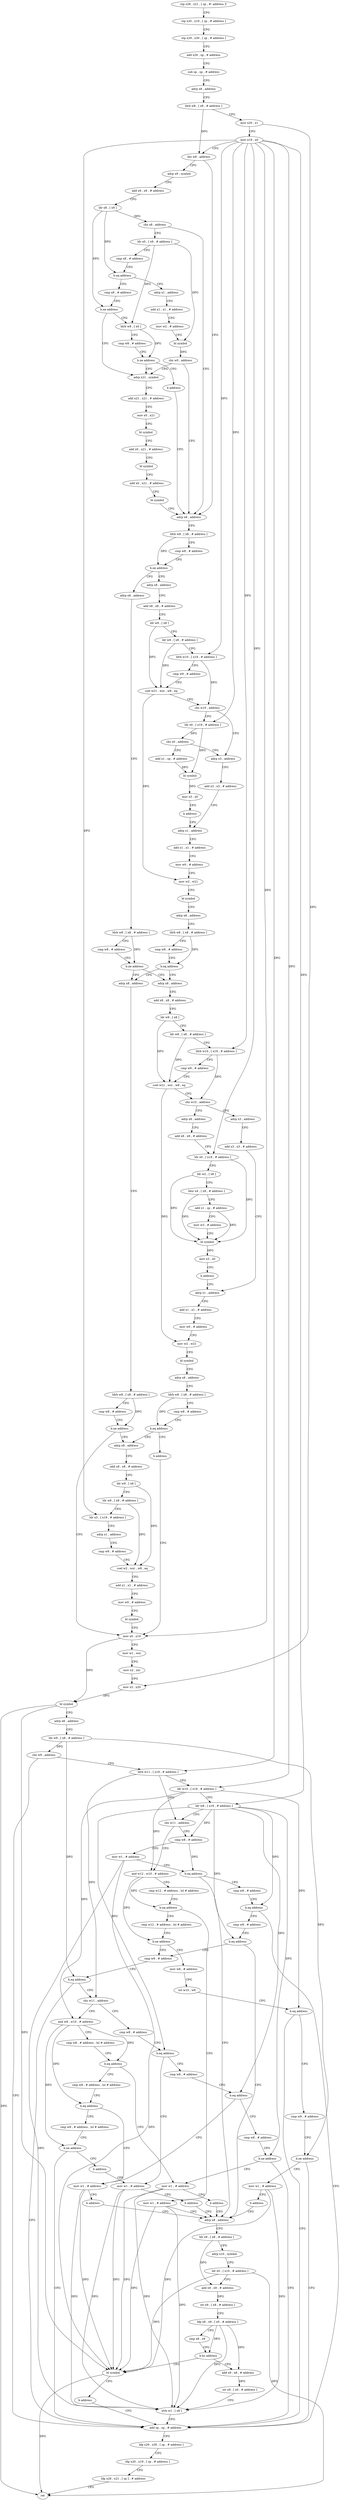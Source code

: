 digraph "func" {
"4244192" [label = "stp x28 , x21 , [ sp , #- address ]!" ]
"4244196" [label = "stp x20 , x19 , [ sp , # address ]" ]
"4244200" [label = "stp x29 , x30 , [ sp , # address ]" ]
"4244204" [label = "add x29 , sp , # address" ]
"4244208" [label = "sub sp , sp , # address" ]
"4244212" [label = "adrp x8 , address" ]
"4244216" [label = "ldrb w8 , [ x8 , # address ]" ]
"4244220" [label = "mov x20 , x1" ]
"4244224" [label = "mov x19 , x0" ]
"4244228" [label = "cbz w8 , address" ]
"4244336" [label = "adrp x8 , address" ]
"4244232" [label = "adrp x9 , symbol" ]
"4244340" [label = "ldrb w8 , [ x8 , # address ]" ]
"4244344" [label = "cmp w8 , # address" ]
"4244348" [label = "b.ne address" ]
"4244408" [label = "adrp x8 , address" ]
"4244352" [label = "adrp x8 , address" ]
"4244236" [label = "add x9 , x9 , # address" ]
"4244240" [label = "ldr x8 , [ x9 ]" ]
"4244244" [label = "cbz x8 , address" ]
"4244248" [label = "ldr x0 , [ x9 , # address ]" ]
"4244412" [label = "ldrb w8 , [ x8 , # address ]" ]
"4244416" [label = "cmp w8 , # address" ]
"4244420" [label = "b.ne address" ]
"4244540" [label = "adrp x8 , address" ]
"4244424" [label = "adrp x8 , address" ]
"4244356" [label = "add x8 , x8 , # address" ]
"4244360" [label = "ldr w9 , [ x8 ]" ]
"4244364" [label = "ldr w8 , [ x8 , # address ]" ]
"4244368" [label = "ldrb w10 , [ x19 , # address ]" ]
"4244372" [label = "cmp w9 , # address" ]
"4244376" [label = "csel w21 , wzr , w8 , eq" ]
"4244380" [label = "cbz w10 , address" ]
"4244496" [label = "adrp x3 , address" ]
"4244384" [label = "ldr x0 , [ x19 , # address ]" ]
"4244252" [label = "cmp x8 , # address" ]
"4244256" [label = "b.eq address" ]
"4244284" [label = "adrp x1 , address" ]
"4244260" [label = "cmp x8 , # address" ]
"4244544" [label = "ldrb w8 , [ x8 , # address ]" ]
"4244548" [label = "cmp w8 , # address" ]
"4244552" [label = "b.ne address" ]
"4244600" [label = "mov x0 , x19" ]
"4244556" [label = "adrp x8 , address" ]
"4244428" [label = "add x8 , x8 , # address" ]
"4244432" [label = "ldr w9 , [ x8 ]" ]
"4244436" [label = "ldr w8 , [ x8 , # address ]" ]
"4244440" [label = "ldrb w10 , [ x19 , # address ]" ]
"4244444" [label = "cmp w9 , # address" ]
"4244448" [label = "csel w21 , wzr , w8 , eq" ]
"4244452" [label = "cbz w10 , address" ]
"4244768" [label = "adrp x3 , address" ]
"4244456" [label = "adrp x8 , address" ]
"4244500" [label = "add x3 , x3 , # address" ]
"4244504" [label = "adrp x1 , address" ]
"4244388" [label = "cbz x0 , address" ]
"4244392" [label = "add x1 , sp , # address" ]
"4244288" [label = "add x1 , x1 , # address" ]
"4244292" [label = "mov w2 , # address" ]
"4244296" [label = "bl symbol" ]
"4244300" [label = "cbz w0 , address" ]
"4244304" [label = "adrp x21 , symbol" ]
"4244264" [label = "b.ne address" ]
"4244268" [label = "ldrb w8 , [ x0 ]" ]
"4244604" [label = "mov w1 , wzr" ]
"4244608" [label = "mov x2 , xzr" ]
"4244612" [label = "mov x3 , x20" ]
"4244616" [label = "bl symbol" ]
"4244620" [label = "adrp x8 , address" ]
"4244624" [label = "ldr w9 , [ x8 , # address ]" ]
"4244628" [label = "cbz w9 , address" ]
"4244868" [label = "add sp , sp , # address" ]
"4244632" [label = "ldrb w11 , [ x19 , # address ]" ]
"4244560" [label = "add x8 , x8 , # address" ]
"4244564" [label = "ldr w9 , [ x8 ]" ]
"4244568" [label = "ldr w8 , [ x8 , # address ]" ]
"4244572" [label = "ldr x3 , [ x19 , # address ]" ]
"4244576" [label = "adrp x1 , address" ]
"4244580" [label = "cmp w9 , # address" ]
"4244584" [label = "csel w2 , wzr , w8 , eq" ]
"4244588" [label = "add x1 , x1 , # address" ]
"4244592" [label = "mov w0 , # address" ]
"4244596" [label = "bl symbol" ]
"4244772" [label = "add x3 , x3 , # address" ]
"4244776" [label = "adrp x1 , address" ]
"4244460" [label = "add x8 , x8 , # address" ]
"4244464" [label = "ldr x0 , [ x19 , # address ]" ]
"4244468" [label = "ldr w2 , [ x8 ]" ]
"4244472" [label = "ldur x4 , [ x8 , # address ]" ]
"4244476" [label = "add x1 , sp , # address" ]
"4244480" [label = "mov w3 , # address" ]
"4244484" [label = "bl symbol" ]
"4244488" [label = "mov x3 , x0" ]
"4244492" [label = "b address" ]
"4244396" [label = "bl symbol" ]
"4244400" [label = "mov x3 , x0" ]
"4244404" [label = "b address" ]
"4244308" [label = "add x21 , x21 , # address" ]
"4244312" [label = "mov x0 , x21" ]
"4244316" [label = "bl symbol" ]
"4244320" [label = "add x0 , x21 , # address" ]
"4244324" [label = "bl symbol" ]
"4244328" [label = "add x0 , x21 , # address" ]
"4244332" [label = "bl symbol" ]
"4244272" [label = "cmp w8 , # address" ]
"4244276" [label = "b.ne address" ]
"4244280" [label = "b address" ]
"4244872" [label = "ldp x29 , x30 , [ sp , # address ]" ]
"4244876" [label = "ldp x20 , x19 , [ sp , # address ]" ]
"4244880" [label = "ldp x28 , x21 , [ sp ] , # address" ]
"4244884" [label = "ret" ]
"4244636" [label = "ldr w10 , [ x19 , # address ]" ]
"4244640" [label = "ldr w8 , [ x19 , # address ]" ]
"4244644" [label = "cbz w11 , address" ]
"4244696" [label = "cmp w8 , # address" ]
"4244648" [label = "and w12 , w10 , # address" ]
"4244812" [label = "b address" ]
"4244780" [label = "add x1 , x1 , # address" ]
"4244784" [label = "mov w0 , # address" ]
"4244788" [label = "mov w2 , w21" ]
"4244792" [label = "bl symbol" ]
"4244796" [label = "adrp x8 , address" ]
"4244800" [label = "ldrb w8 , [ x8 , # address ]" ]
"4244804" [label = "cmp w8 , # address" ]
"4244808" [label = "b.eq address" ]
"4244508" [label = "add x1 , x1 , # address" ]
"4244512" [label = "mov w0 , # address" ]
"4244516" [label = "mov w2 , w21" ]
"4244520" [label = "bl symbol" ]
"4244524" [label = "adrp x8 , address" ]
"4244528" [label = "ldrb w8 , [ x8 , # address ]" ]
"4244532" [label = "cmp w8 , # address" ]
"4244536" [label = "b.eq address" ]
"4244700" [label = "mov w1 , # address" ]
"4244704" [label = "b.eq address" ]
"4244820" [label = "adrp x8 , address" ]
"4244708" [label = "cmp w8 , # address" ]
"4244652" [label = "cmp w12 , # address , lsl # address" ]
"4244656" [label = "b.eq address" ]
"4244816" [label = "mov w1 , # address" ]
"4244660" [label = "cmp w12 , # address , lsl # address" ]
"4244824" [label = "ldr x9 , [ x8 , # address ]" ]
"4244828" [label = "adrp x10 , symbol" ]
"4244832" [label = "ldr x0 , [ x10 , # address ]" ]
"4244836" [label = "add x9 , x9 , # address" ]
"4244840" [label = "str x9 , [ x8 , # address ]" ]
"4244844" [label = "ldp x8 , x9 , [ x0 , # address ]" ]
"4244848" [label = "cmp x8 , x9" ]
"4244852" [label = "b.hs address" ]
"4244936" [label = "bl symbol" ]
"4244856" [label = "add x9 , x8 , # address" ]
"4244712" [label = "b.eq address" ]
"4244716" [label = "cmp w8 , # address" ]
"4244664" [label = "b.ne address" ]
"4244724" [label = "cmp w9 , # address" ]
"4244668" [label = "mov w8 , # address" ]
"4244940" [label = "b address" ]
"4244860" [label = "str x9 , [ x0 , # address ]" ]
"4244864" [label = "strb w1 , [ x8 ]" ]
"4244720" [label = "b.eq address" ]
"4244728" [label = "b.eq address" ]
"4244732" [label = "cbz w11 , address" ]
"4244672" [label = "tst w10 , w8" ]
"4244676" [label = "b.eq address" ]
"4244680" [label = "cmp w9 , # address" ]
"4244888" [label = "cmp w8 , # address" ]
"4244736" [label = "and w8 , w10 , # address" ]
"4244684" [label = "b.ne address" ]
"4244688" [label = "mov w1 , # address" ]
"4244892" [label = "b.eq address" ]
"4244920" [label = "mov w1 , # address" ]
"4244896" [label = "cmp w8 , # address" ]
"4244740" [label = "cmp w8 , # address , lsl # address" ]
"4244744" [label = "b.eq address" ]
"4244912" [label = "mov w1 , # address" ]
"4244748" [label = "cmp w8 , # address , lsl # address" ]
"4244692" [label = "b address" ]
"4244924" [label = "b address" ]
"4244900" [label = "b.eq address" ]
"4244928" [label = "mov w1 , # address" ]
"4244904" [label = "cmp w8 , # address" ]
"4244916" [label = "b address" ]
"4244752" [label = "b.eq address" ]
"4244756" [label = "cmp w8 , # address , lsl # address" ]
"4244932" [label = "b address" ]
"4244908" [label = "b.ne address" ]
"4244760" [label = "b.ne address" ]
"4244764" [label = "b address" ]
"4244192" -> "4244196" [ label = "CFG" ]
"4244196" -> "4244200" [ label = "CFG" ]
"4244200" -> "4244204" [ label = "CFG" ]
"4244204" -> "4244208" [ label = "CFG" ]
"4244208" -> "4244212" [ label = "CFG" ]
"4244212" -> "4244216" [ label = "CFG" ]
"4244216" -> "4244220" [ label = "CFG" ]
"4244216" -> "4244228" [ label = "DFG" ]
"4244220" -> "4244224" [ label = "CFG" ]
"4244220" -> "4244612" [ label = "DFG" ]
"4244224" -> "4244228" [ label = "CFG" ]
"4244224" -> "4244368" [ label = "DFG" ]
"4244224" -> "4244440" [ label = "DFG" ]
"4244224" -> "4244600" [ label = "DFG" ]
"4244224" -> "4244572" [ label = "DFG" ]
"4244224" -> "4244632" [ label = "DFG" ]
"4244224" -> "4244636" [ label = "DFG" ]
"4244224" -> "4244640" [ label = "DFG" ]
"4244224" -> "4244384" [ label = "DFG" ]
"4244224" -> "4244464" [ label = "DFG" ]
"4244228" -> "4244336" [ label = "CFG" ]
"4244228" -> "4244232" [ label = "CFG" ]
"4244336" -> "4244340" [ label = "CFG" ]
"4244232" -> "4244236" [ label = "CFG" ]
"4244340" -> "4244344" [ label = "CFG" ]
"4244340" -> "4244348" [ label = "DFG" ]
"4244344" -> "4244348" [ label = "CFG" ]
"4244348" -> "4244408" [ label = "CFG" ]
"4244348" -> "4244352" [ label = "CFG" ]
"4244408" -> "4244412" [ label = "CFG" ]
"4244352" -> "4244356" [ label = "CFG" ]
"4244236" -> "4244240" [ label = "CFG" ]
"4244240" -> "4244244" [ label = "DFG" ]
"4244240" -> "4244256" [ label = "DFG" ]
"4244240" -> "4244264" [ label = "DFG" ]
"4244244" -> "4244336" [ label = "CFG" ]
"4244244" -> "4244248" [ label = "CFG" ]
"4244248" -> "4244252" [ label = "CFG" ]
"4244248" -> "4244296" [ label = "DFG" ]
"4244248" -> "4244268" [ label = "DFG" ]
"4244412" -> "4244416" [ label = "CFG" ]
"4244412" -> "4244420" [ label = "DFG" ]
"4244416" -> "4244420" [ label = "CFG" ]
"4244420" -> "4244540" [ label = "CFG" ]
"4244420" -> "4244424" [ label = "CFG" ]
"4244540" -> "4244544" [ label = "CFG" ]
"4244424" -> "4244428" [ label = "CFG" ]
"4244356" -> "4244360" [ label = "CFG" ]
"4244360" -> "4244364" [ label = "CFG" ]
"4244360" -> "4244376" [ label = "DFG" ]
"4244364" -> "4244368" [ label = "CFG" ]
"4244364" -> "4244376" [ label = "DFG" ]
"4244368" -> "4244372" [ label = "CFG" ]
"4244368" -> "4244380" [ label = "DFG" ]
"4244372" -> "4244376" [ label = "CFG" ]
"4244376" -> "4244380" [ label = "CFG" ]
"4244376" -> "4244516" [ label = "DFG" ]
"4244380" -> "4244496" [ label = "CFG" ]
"4244380" -> "4244384" [ label = "CFG" ]
"4244496" -> "4244500" [ label = "CFG" ]
"4244384" -> "4244388" [ label = "DFG" ]
"4244384" -> "4244396" [ label = "DFG" ]
"4244252" -> "4244256" [ label = "CFG" ]
"4244256" -> "4244284" [ label = "CFG" ]
"4244256" -> "4244260" [ label = "CFG" ]
"4244284" -> "4244288" [ label = "CFG" ]
"4244260" -> "4244264" [ label = "CFG" ]
"4244544" -> "4244548" [ label = "CFG" ]
"4244544" -> "4244552" [ label = "DFG" ]
"4244548" -> "4244552" [ label = "CFG" ]
"4244552" -> "4244600" [ label = "CFG" ]
"4244552" -> "4244556" [ label = "CFG" ]
"4244600" -> "4244604" [ label = "CFG" ]
"4244600" -> "4244616" [ label = "DFG" ]
"4244556" -> "4244560" [ label = "CFG" ]
"4244428" -> "4244432" [ label = "CFG" ]
"4244432" -> "4244436" [ label = "CFG" ]
"4244432" -> "4244448" [ label = "DFG" ]
"4244436" -> "4244440" [ label = "CFG" ]
"4244436" -> "4244448" [ label = "DFG" ]
"4244440" -> "4244444" [ label = "CFG" ]
"4244440" -> "4244452" [ label = "DFG" ]
"4244444" -> "4244448" [ label = "CFG" ]
"4244448" -> "4244452" [ label = "CFG" ]
"4244448" -> "4244788" [ label = "DFG" ]
"4244452" -> "4244768" [ label = "CFG" ]
"4244452" -> "4244456" [ label = "CFG" ]
"4244768" -> "4244772" [ label = "CFG" ]
"4244456" -> "4244460" [ label = "CFG" ]
"4244500" -> "4244504" [ label = "CFG" ]
"4244504" -> "4244508" [ label = "CFG" ]
"4244388" -> "4244496" [ label = "CFG" ]
"4244388" -> "4244392" [ label = "CFG" ]
"4244392" -> "4244396" [ label = "DFG" ]
"4244288" -> "4244292" [ label = "CFG" ]
"4244292" -> "4244296" [ label = "CFG" ]
"4244296" -> "4244300" [ label = "DFG" ]
"4244300" -> "4244336" [ label = "CFG" ]
"4244300" -> "4244304" [ label = "CFG" ]
"4244304" -> "4244308" [ label = "CFG" ]
"4244264" -> "4244304" [ label = "CFG" ]
"4244264" -> "4244268" [ label = "CFG" ]
"4244268" -> "4244272" [ label = "CFG" ]
"4244268" -> "4244276" [ label = "DFG" ]
"4244604" -> "4244608" [ label = "CFG" ]
"4244608" -> "4244612" [ label = "CFG" ]
"4244612" -> "4244616" [ label = "DFG" ]
"4244616" -> "4244620" [ label = "CFG" ]
"4244616" -> "4244884" [ label = "DFG" ]
"4244616" -> "4244936" [ label = "DFG" ]
"4244620" -> "4244624" [ label = "CFG" ]
"4244624" -> "4244628" [ label = "DFG" ]
"4244624" -> "4244728" [ label = "DFG" ]
"4244624" -> "4244684" [ label = "DFG" ]
"4244628" -> "4244868" [ label = "CFG" ]
"4244628" -> "4244632" [ label = "CFG" ]
"4244868" -> "4244872" [ label = "CFG" ]
"4244632" -> "4244636" [ label = "CFG" ]
"4244632" -> "4244644" [ label = "DFG" ]
"4244632" -> "4244732" [ label = "DFG" ]
"4244560" -> "4244564" [ label = "CFG" ]
"4244564" -> "4244568" [ label = "CFG" ]
"4244564" -> "4244584" [ label = "DFG" ]
"4244568" -> "4244572" [ label = "CFG" ]
"4244568" -> "4244584" [ label = "DFG" ]
"4244572" -> "4244576" [ label = "CFG" ]
"4244576" -> "4244580" [ label = "CFG" ]
"4244580" -> "4244584" [ label = "CFG" ]
"4244584" -> "4244588" [ label = "CFG" ]
"4244588" -> "4244592" [ label = "CFG" ]
"4244592" -> "4244596" [ label = "CFG" ]
"4244596" -> "4244600" [ label = "CFG" ]
"4244772" -> "4244776" [ label = "CFG" ]
"4244776" -> "4244780" [ label = "CFG" ]
"4244460" -> "4244464" [ label = "CFG" ]
"4244464" -> "4244468" [ label = "CFG" ]
"4244464" -> "4244484" [ label = "DFG" ]
"4244468" -> "4244472" [ label = "CFG" ]
"4244468" -> "4244484" [ label = "DFG" ]
"4244472" -> "4244476" [ label = "CFG" ]
"4244472" -> "4244484" [ label = "DFG" ]
"4244476" -> "4244480" [ label = "CFG" ]
"4244476" -> "4244484" [ label = "DFG" ]
"4244480" -> "4244484" [ label = "CFG" ]
"4244484" -> "4244488" [ label = "DFG" ]
"4244488" -> "4244492" [ label = "CFG" ]
"4244492" -> "4244776" [ label = "CFG" ]
"4244396" -> "4244400" [ label = "DFG" ]
"4244400" -> "4244404" [ label = "CFG" ]
"4244404" -> "4244504" [ label = "CFG" ]
"4244308" -> "4244312" [ label = "CFG" ]
"4244312" -> "4244316" [ label = "CFG" ]
"4244316" -> "4244320" [ label = "CFG" ]
"4244320" -> "4244324" [ label = "CFG" ]
"4244324" -> "4244328" [ label = "CFG" ]
"4244328" -> "4244332" [ label = "CFG" ]
"4244332" -> "4244336" [ label = "CFG" ]
"4244272" -> "4244276" [ label = "CFG" ]
"4244276" -> "4244304" [ label = "CFG" ]
"4244276" -> "4244280" [ label = "CFG" ]
"4244280" -> "4244336" [ label = "CFG" ]
"4244872" -> "4244876" [ label = "CFG" ]
"4244876" -> "4244880" [ label = "CFG" ]
"4244880" -> "4244884" [ label = "CFG" ]
"4244636" -> "4244640" [ label = "CFG" ]
"4244636" -> "4244648" [ label = "DFG" ]
"4244636" -> "4244676" [ label = "DFG" ]
"4244636" -> "4244736" [ label = "DFG" ]
"4244640" -> "4244644" [ label = "CFG" ]
"4244640" -> "4244696" [ label = "DFG" ]
"4244640" -> "4244712" [ label = "DFG" ]
"4244640" -> "4244720" [ label = "DFG" ]
"4244640" -> "4244892" [ label = "DFG" ]
"4244640" -> "4244900" [ label = "DFG" ]
"4244640" -> "4244908" [ label = "DFG" ]
"4244644" -> "4244696" [ label = "CFG" ]
"4244644" -> "4244648" [ label = "CFG" ]
"4244696" -> "4244700" [ label = "CFG" ]
"4244696" -> "4244704" [ label = "DFG" ]
"4244648" -> "4244652" [ label = "CFG" ]
"4244648" -> "4244656" [ label = "DFG" ]
"4244648" -> "4244664" [ label = "DFG" ]
"4244812" -> "4244600" [ label = "CFG" ]
"4244780" -> "4244784" [ label = "CFG" ]
"4244784" -> "4244788" [ label = "CFG" ]
"4244788" -> "4244792" [ label = "CFG" ]
"4244792" -> "4244796" [ label = "CFG" ]
"4244796" -> "4244800" [ label = "CFG" ]
"4244800" -> "4244804" [ label = "CFG" ]
"4244800" -> "4244808" [ label = "DFG" ]
"4244804" -> "4244808" [ label = "CFG" ]
"4244808" -> "4244556" [ label = "CFG" ]
"4244808" -> "4244812" [ label = "CFG" ]
"4244508" -> "4244512" [ label = "CFG" ]
"4244512" -> "4244516" [ label = "CFG" ]
"4244516" -> "4244520" [ label = "CFG" ]
"4244520" -> "4244524" [ label = "CFG" ]
"4244524" -> "4244528" [ label = "CFG" ]
"4244528" -> "4244532" [ label = "CFG" ]
"4244528" -> "4244536" [ label = "DFG" ]
"4244532" -> "4244536" [ label = "CFG" ]
"4244536" -> "4244424" [ label = "CFG" ]
"4244536" -> "4244540" [ label = "CFG" ]
"4244700" -> "4244704" [ label = "CFG" ]
"4244700" -> "4244936" [ label = "DFG" ]
"4244700" -> "4244864" [ label = "DFG" ]
"4244704" -> "4244820" [ label = "CFG" ]
"4244704" -> "4244708" [ label = "CFG" ]
"4244820" -> "4244824" [ label = "CFG" ]
"4244708" -> "4244712" [ label = "CFG" ]
"4244652" -> "4244656" [ label = "CFG" ]
"4244656" -> "4244816" [ label = "CFG" ]
"4244656" -> "4244660" [ label = "CFG" ]
"4244816" -> "4244820" [ label = "CFG" ]
"4244816" -> "4244936" [ label = "DFG" ]
"4244816" -> "4244864" [ label = "DFG" ]
"4244660" -> "4244664" [ label = "CFG" ]
"4244824" -> "4244828" [ label = "CFG" ]
"4244824" -> "4244836" [ label = "DFG" ]
"4244828" -> "4244832" [ label = "CFG" ]
"4244832" -> "4244836" [ label = "CFG" ]
"4244832" -> "4244884" [ label = "DFG" ]
"4244832" -> "4244936" [ label = "DFG" ]
"4244836" -> "4244840" [ label = "DFG" ]
"4244840" -> "4244844" [ label = "CFG" ]
"4244844" -> "4244848" [ label = "CFG" ]
"4244844" -> "4244852" [ label = "DFG" ]
"4244844" -> "4244856" [ label = "DFG" ]
"4244844" -> "4244864" [ label = "DFG" ]
"4244848" -> "4244852" [ label = "CFG" ]
"4244852" -> "4244936" [ label = "CFG" ]
"4244852" -> "4244856" [ label = "CFG" ]
"4244936" -> "4244940" [ label = "CFG" ]
"4244936" -> "4244884" [ label = "DFG" ]
"4244856" -> "4244860" [ label = "DFG" ]
"4244712" -> "4244868" [ label = "CFG" ]
"4244712" -> "4244716" [ label = "CFG" ]
"4244716" -> "4244720" [ label = "CFG" ]
"4244664" -> "4244724" [ label = "CFG" ]
"4244664" -> "4244668" [ label = "CFG" ]
"4244724" -> "4244728" [ label = "CFG" ]
"4244668" -> "4244672" [ label = "CFG" ]
"4244940" -> "4244868" [ label = "CFG" ]
"4244860" -> "4244864" [ label = "CFG" ]
"4244864" -> "4244868" [ label = "CFG" ]
"4244720" -> "4244820" [ label = "CFG" ]
"4244720" -> "4244724" [ label = "CFG" ]
"4244728" -> "4244868" [ label = "CFG" ]
"4244728" -> "4244732" [ label = "CFG" ]
"4244732" -> "4244888" [ label = "CFG" ]
"4244732" -> "4244736" [ label = "CFG" ]
"4244672" -> "4244676" [ label = "CFG" ]
"4244676" -> "4244868" [ label = "CFG" ]
"4244676" -> "4244680" [ label = "CFG" ]
"4244680" -> "4244684" [ label = "CFG" ]
"4244888" -> "4244892" [ label = "CFG" ]
"4244736" -> "4244740" [ label = "CFG" ]
"4244736" -> "4244744" [ label = "DFG" ]
"4244736" -> "4244752" [ label = "DFG" ]
"4244736" -> "4244760" [ label = "DFG" ]
"4244684" -> "4244868" [ label = "CFG" ]
"4244684" -> "4244688" [ label = "CFG" ]
"4244688" -> "4244692" [ label = "CFG" ]
"4244688" -> "4244936" [ label = "DFG" ]
"4244688" -> "4244864" [ label = "DFG" ]
"4244892" -> "4244920" [ label = "CFG" ]
"4244892" -> "4244896" [ label = "CFG" ]
"4244920" -> "4244924" [ label = "CFG" ]
"4244920" -> "4244936" [ label = "DFG" ]
"4244920" -> "4244864" [ label = "DFG" ]
"4244896" -> "4244900" [ label = "CFG" ]
"4244740" -> "4244744" [ label = "CFG" ]
"4244744" -> "4244912" [ label = "CFG" ]
"4244744" -> "4244748" [ label = "CFG" ]
"4244912" -> "4244916" [ label = "CFG" ]
"4244912" -> "4244936" [ label = "DFG" ]
"4244912" -> "4244864" [ label = "DFG" ]
"4244748" -> "4244752" [ label = "CFG" ]
"4244692" -> "4244820" [ label = "CFG" ]
"4244924" -> "4244820" [ label = "CFG" ]
"4244900" -> "4244928" [ label = "CFG" ]
"4244900" -> "4244904" [ label = "CFG" ]
"4244928" -> "4244932" [ label = "CFG" ]
"4244928" -> "4244936" [ label = "DFG" ]
"4244928" -> "4244864" [ label = "DFG" ]
"4244904" -> "4244908" [ label = "CFG" ]
"4244916" -> "4244820" [ label = "CFG" ]
"4244752" -> "4244928" [ label = "CFG" ]
"4244752" -> "4244756" [ label = "CFG" ]
"4244756" -> "4244760" [ label = "CFG" ]
"4244932" -> "4244820" [ label = "CFG" ]
"4244908" -> "4244868" [ label = "CFG" ]
"4244908" -> "4244912" [ label = "CFG" ]
"4244760" -> "4244868" [ label = "CFG" ]
"4244760" -> "4244764" [ label = "CFG" ]
"4244764" -> "4244920" [ label = "CFG" ]
}
